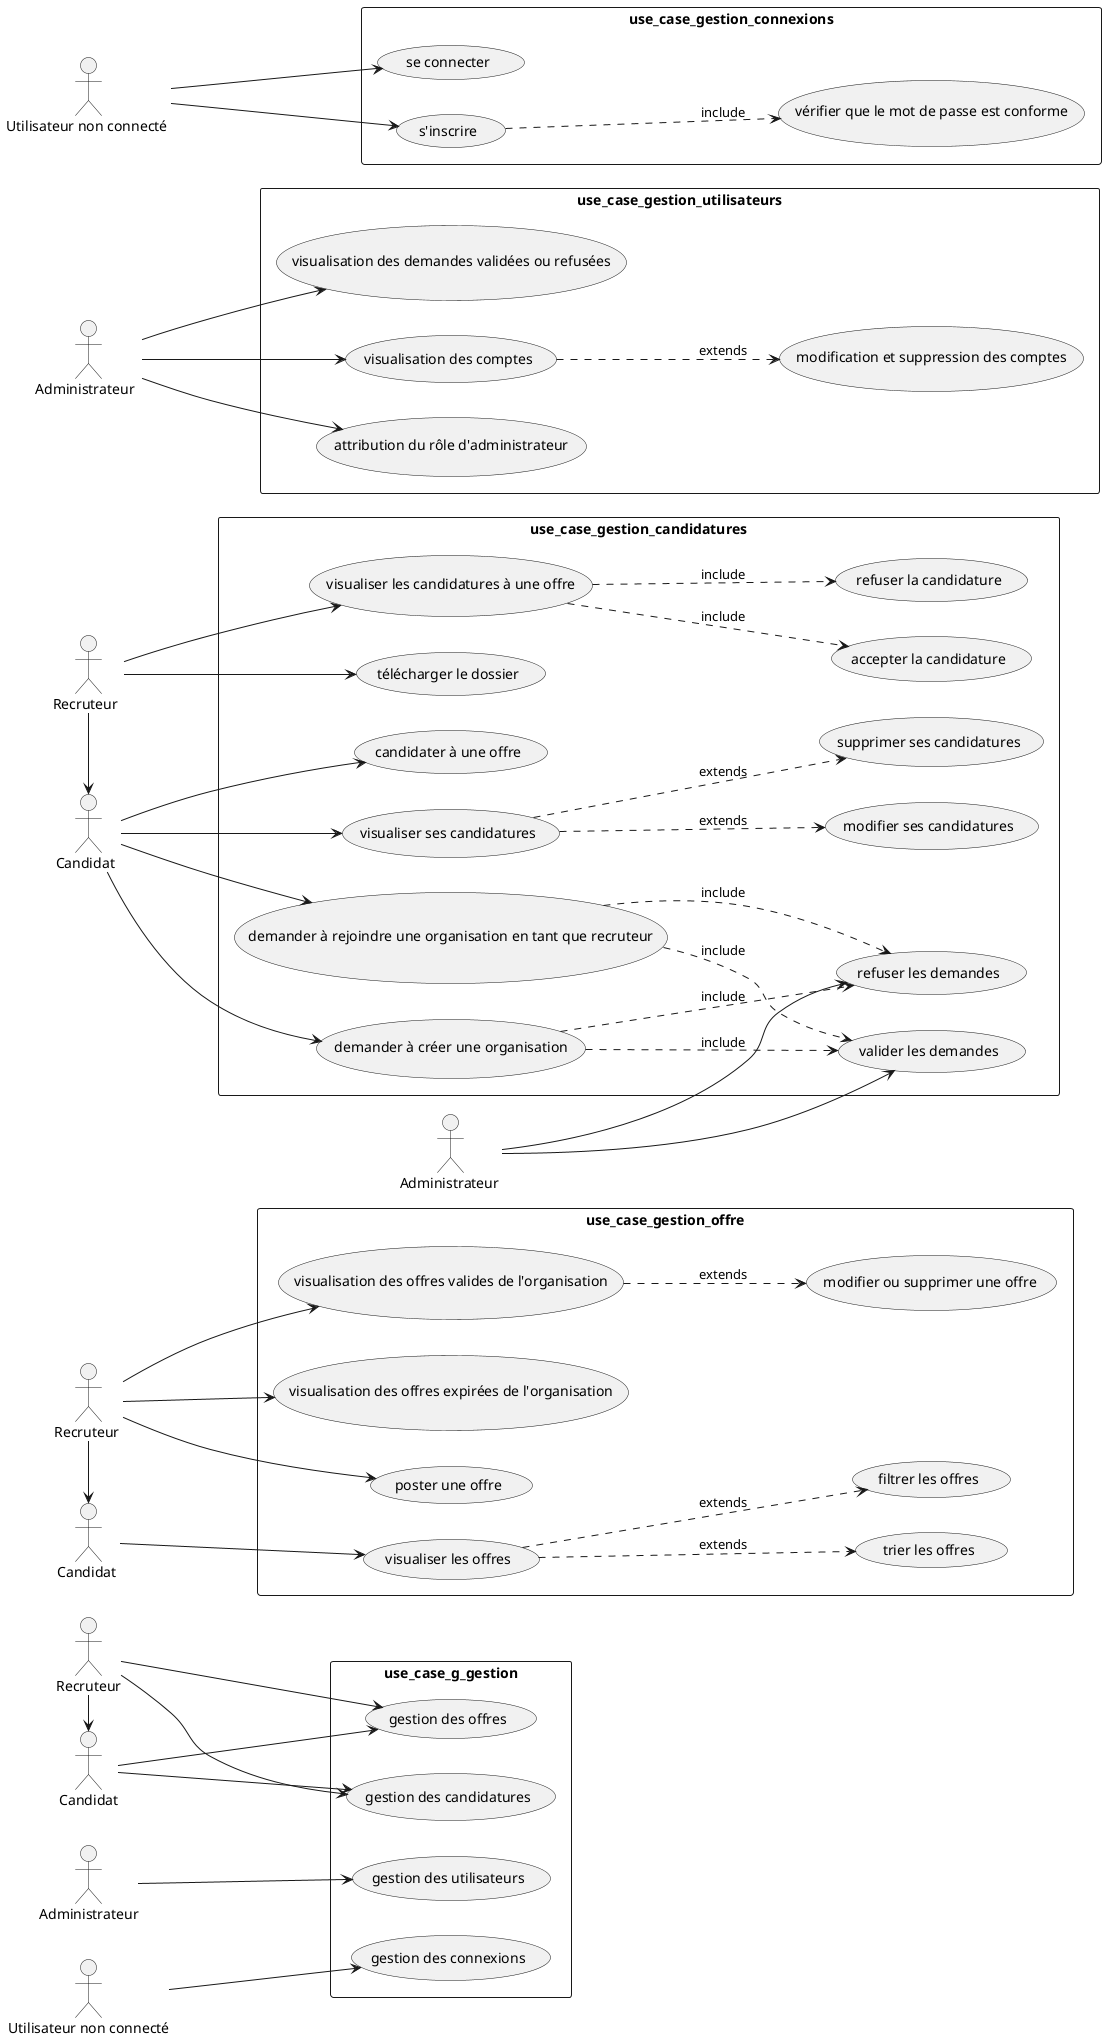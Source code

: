 @startuml

left to right direction
rectangle use_case_g_gestion{
"gestion des offres" as (f1)
"gestion des candidatures" as (f2)
"gestion des utilisateurs" as (f3)
"gestion des connexions" as (f4.5)
}


rectangle use_case_gestion_utilisateurs{
"visualisation des demandes validées ou refusées" as (f8)
"visualisation des comptes" as (f9)
"modification et suppression des comptes" as (f10)
"attribution du rôle d'administrateur" as (f11)
}


rectangle use_case_gestion_offre{
"visualisation des offres valides de l'organisation" as (f15)
"visualisation des offres expirées de l'organisation" as (f15.5)
"poster une offre" as (f16)
"modifier ou supprimer une offre" as (f17)
"visualiser les offres" as (f18)
"trier les offres" as (f19)
"filtrer les offres" as (f20)
}


rectangle use_case_gestion_candidatures{
"valider les demandes" as (f6)
"refuser les demandes" as (f7)
"visualiser les candidatures à une offre" as (f21)
"accepter la candidature" as (f22)
"refuser la candidature" as (f23)
"télécharger le dossier" as (f24)
"candidater à une offre" as (f25)
"visualiser ses candidatures" as (f26)
"modifier ses candidatures" as (f27)
"supprimer ses candidatures" as (f28)
"demander à rejoindre une organisation en tant que recruteur" as (f29)
"demander à créer une organisation" as (f33)
}


rectangle use_case_gestion_connexions{
"se connecter" as (f30)
"s'inscrire" as (f31)
"vérifier que le mot de passe est conforme" as (f32)
}


(f29) ..> (f6) : include
(f29) ..> (f7) : include
(f9) ..> (f10) : extends
(f33) ..> (f6) : include
(f33) ..> (f7) : include
(f15) ..> (f17) : extends
(f18) ..> (f19) : extends
(f18) ..> (f20) : extends
(f26) ..> (f27) : extends
(f26) ..> (f28) : extends
(f21) ..> (f22) : include
(f21) ..> (f23) : include
(f31) ..> (f32) : include

:Recruteur: -> :Candidat:
:Candidat: --> (f1)
:Candidat: --> (f2)
:Recruteur: --> (f1)
:Recruteur: --> (f2)
:Administrateur: --> (f3)
:Utilisateur non connecté: --> (f4.5)
:Administrateur : --> (f6)
:Administrateur : --> (f7)
:Administrateur  : --> (f8)
:Administrateur  : --> (f9)
:Administrateur  : --> (f11)
:Candidat : --> (f18)
:Recruteur : -> :Candidat :
:Recruteur : --> (f15)
:Recruteur : --> (f15.5)
:Recruteur : --> (f16)
:Recruteur  : -> :Candidat  :
:Candidat  : --> (f25)
:Candidat  : --> (f26)
:Candidat  : --> (f29)
:Candidat  : --> (f33)
:Recruteur  : --> (f21)
:Recruteur  : --> (f24)
:Utilisateur non connecté : --> (f30)
:Utilisateur non connecté : --> (f31)



@enduml

